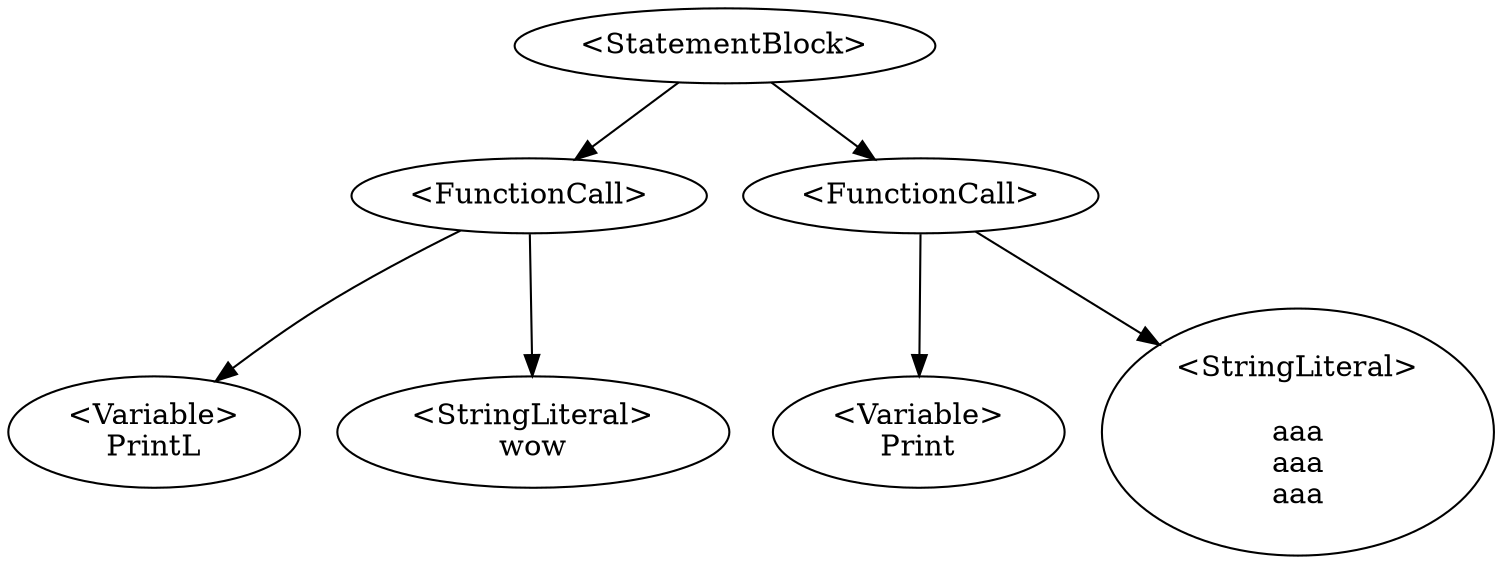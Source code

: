 digraph G {
0 [label="<StatementBlock>"];0->2;0->5;
2 [label="<FunctionCall>\n"];2->1;2->3;
1 [label="<Variable>\nPrintL"];
3 [label="<StringLiteral>\nwow"];
5 [label="<FunctionCall>\n"];5->4;5->6;
4 [label="<Variable>\nPrint"];
6 [label="<StringLiteral>\n
aaa
aaa
aaa"];
}